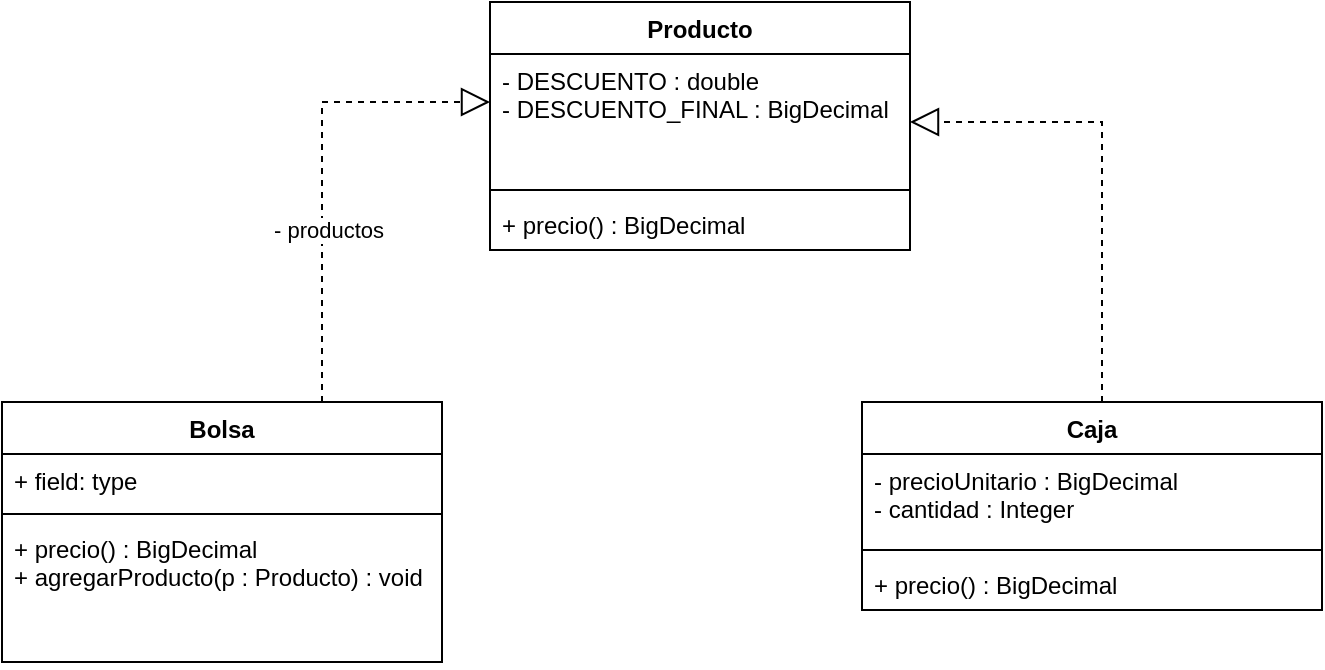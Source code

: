 <mxfile version="28.1.2">
  <diagram name="Página-1" id="KVlRMr41IgG5V2hCEHf1">
    <mxGraphModel dx="1281" dy="626" grid="1" gridSize="10" guides="1" tooltips="1" connect="1" arrows="1" fold="1" page="1" pageScale="1" pageWidth="827" pageHeight="1169" math="0" shadow="0">
      <root>
        <mxCell id="0" />
        <mxCell id="1" parent="0" />
        <mxCell id="b4D3VlIs7l3IxoYRUkRP-1" value="Caja" style="swimlane;fontStyle=1;align=center;verticalAlign=top;childLayout=stackLayout;horizontal=1;startSize=26;horizontalStack=0;resizeParent=1;resizeParentMax=0;resizeLast=0;collapsible=1;marginBottom=0;whiteSpace=wrap;html=1;" vertex="1" parent="1">
          <mxGeometry x="520" y="300" width="230" height="104" as="geometry" />
        </mxCell>
        <mxCell id="b4D3VlIs7l3IxoYRUkRP-2" value="- precioUnitario : BigDecimal&lt;div&gt;- cantidad : Integer&lt;/div&gt;" style="text;strokeColor=none;fillColor=none;align=left;verticalAlign=top;spacingLeft=4;spacingRight=4;overflow=hidden;rotatable=0;points=[[0,0.5],[1,0.5]];portConstraint=eastwest;whiteSpace=wrap;html=1;" vertex="1" parent="b4D3VlIs7l3IxoYRUkRP-1">
          <mxGeometry y="26" width="230" height="44" as="geometry" />
        </mxCell>
        <mxCell id="b4D3VlIs7l3IxoYRUkRP-3" value="" style="line;strokeWidth=1;fillColor=none;align=left;verticalAlign=middle;spacingTop=-1;spacingLeft=3;spacingRight=3;rotatable=0;labelPosition=right;points=[];portConstraint=eastwest;strokeColor=inherit;" vertex="1" parent="b4D3VlIs7l3IxoYRUkRP-1">
          <mxGeometry y="70" width="230" height="8" as="geometry" />
        </mxCell>
        <mxCell id="b4D3VlIs7l3IxoYRUkRP-4" value="+ precio() :&amp;nbsp;BigDecimal" style="text;strokeColor=none;fillColor=none;align=left;verticalAlign=top;spacingLeft=4;spacingRight=4;overflow=hidden;rotatable=0;points=[[0,0.5],[1,0.5]];portConstraint=eastwest;whiteSpace=wrap;html=1;" vertex="1" parent="b4D3VlIs7l3IxoYRUkRP-1">
          <mxGeometry y="78" width="230" height="26" as="geometry" />
        </mxCell>
        <mxCell id="b4D3VlIs7l3IxoYRUkRP-5" value="Bolsa" style="swimlane;fontStyle=1;align=center;verticalAlign=top;childLayout=stackLayout;horizontal=1;startSize=26;horizontalStack=0;resizeParent=1;resizeParentMax=0;resizeLast=0;collapsible=1;marginBottom=0;whiteSpace=wrap;html=1;" vertex="1" parent="1">
          <mxGeometry x="90" y="300" width="220" height="130" as="geometry" />
        </mxCell>
        <mxCell id="b4D3VlIs7l3IxoYRUkRP-6" value="+ field: type" style="text;strokeColor=none;fillColor=none;align=left;verticalAlign=top;spacingLeft=4;spacingRight=4;overflow=hidden;rotatable=0;points=[[0,0.5],[1,0.5]];portConstraint=eastwest;whiteSpace=wrap;html=1;" vertex="1" parent="b4D3VlIs7l3IxoYRUkRP-5">
          <mxGeometry y="26" width="220" height="26" as="geometry" />
        </mxCell>
        <mxCell id="b4D3VlIs7l3IxoYRUkRP-7" value="" style="line;strokeWidth=1;fillColor=none;align=left;verticalAlign=middle;spacingTop=-1;spacingLeft=3;spacingRight=3;rotatable=0;labelPosition=right;points=[];portConstraint=eastwest;strokeColor=inherit;" vertex="1" parent="b4D3VlIs7l3IxoYRUkRP-5">
          <mxGeometry y="52" width="220" height="8" as="geometry" />
        </mxCell>
        <mxCell id="b4D3VlIs7l3IxoYRUkRP-8" value="+ precio() :&amp;nbsp;BigDecimal&lt;div&gt;+&amp;nbsp;agregarProducto(p : Producto) : void&lt;/div&gt;" style="text;strokeColor=none;fillColor=none;align=left;verticalAlign=top;spacingLeft=4;spacingRight=4;overflow=hidden;rotatable=0;points=[[0,0.5],[1,0.5]];portConstraint=eastwest;whiteSpace=wrap;html=1;" vertex="1" parent="b4D3VlIs7l3IxoYRUkRP-5">
          <mxGeometry y="60" width="220" height="70" as="geometry" />
        </mxCell>
        <mxCell id="b4D3VlIs7l3IxoYRUkRP-9" value="Producto" style="swimlane;fontStyle=1;align=center;verticalAlign=top;childLayout=stackLayout;horizontal=1;startSize=26;horizontalStack=0;resizeParent=1;resizeParentMax=0;resizeLast=0;collapsible=1;marginBottom=0;whiteSpace=wrap;html=1;" vertex="1" parent="1">
          <mxGeometry x="334" y="100" width="210" height="124" as="geometry" />
        </mxCell>
        <mxCell id="b4D3VlIs7l3IxoYRUkRP-10" value="- DESCUENTO : double&lt;div&gt;- DESCUENTO_FINAL : BigDecimal&lt;/div&gt;" style="text;strokeColor=none;fillColor=none;align=left;verticalAlign=top;spacingLeft=4;spacingRight=4;overflow=hidden;rotatable=0;points=[[0,0.5],[1,0.5]];portConstraint=eastwest;whiteSpace=wrap;html=1;" vertex="1" parent="b4D3VlIs7l3IxoYRUkRP-9">
          <mxGeometry y="26" width="210" height="64" as="geometry" />
        </mxCell>
        <mxCell id="b4D3VlIs7l3IxoYRUkRP-11" value="" style="line;strokeWidth=1;fillColor=none;align=left;verticalAlign=middle;spacingTop=-1;spacingLeft=3;spacingRight=3;rotatable=0;labelPosition=right;points=[];portConstraint=eastwest;strokeColor=inherit;" vertex="1" parent="b4D3VlIs7l3IxoYRUkRP-9">
          <mxGeometry y="90" width="210" height="8" as="geometry" />
        </mxCell>
        <mxCell id="b4D3VlIs7l3IxoYRUkRP-12" value="+ precio() :&amp;nbsp;BigDecimal" style="text;strokeColor=none;fillColor=none;align=left;verticalAlign=top;spacingLeft=4;spacingRight=4;overflow=hidden;rotatable=0;points=[[0,0.5],[1,0.5]];portConstraint=eastwest;whiteSpace=wrap;html=1;" vertex="1" parent="b4D3VlIs7l3IxoYRUkRP-9">
          <mxGeometry y="98" width="210" height="26" as="geometry" />
        </mxCell>
        <mxCell id="b4D3VlIs7l3IxoYRUkRP-13" value="" style="endArrow=block;dashed=1;endFill=0;endSize=12;html=1;rounded=0;edgeStyle=orthogonalEdgeStyle;" edge="1" parent="1" source="b4D3VlIs7l3IxoYRUkRP-5" target="b4D3VlIs7l3IxoYRUkRP-9">
          <mxGeometry width="160" relative="1" as="geometry">
            <mxPoint x="330" y="330" as="sourcePoint" />
            <mxPoint x="490" y="330" as="targetPoint" />
            <Array as="points">
              <mxPoint x="250" y="150" />
            </Array>
          </mxGeometry>
        </mxCell>
        <mxCell id="b4D3VlIs7l3IxoYRUkRP-14" value="- productos" style="edgeLabel;html=1;align=center;verticalAlign=middle;resizable=0;points=[];" vertex="1" connectable="0" parent="b4D3VlIs7l3IxoYRUkRP-13">
          <mxGeometry x="-0.265" y="-3" relative="1" as="geometry">
            <mxPoint as="offset" />
          </mxGeometry>
        </mxCell>
        <mxCell id="b4D3VlIs7l3IxoYRUkRP-15" value="" style="endArrow=block;dashed=1;endFill=0;endSize=12;html=1;rounded=0;edgeStyle=orthogonalEdgeStyle;" edge="1" parent="1" source="b4D3VlIs7l3IxoYRUkRP-1" target="b4D3VlIs7l3IxoYRUkRP-9">
          <mxGeometry width="160" relative="1" as="geometry">
            <mxPoint x="260" y="400" as="sourcePoint" />
            <mxPoint x="344" y="250" as="targetPoint" />
            <Array as="points">
              <mxPoint x="640" y="160" />
            </Array>
          </mxGeometry>
        </mxCell>
      </root>
    </mxGraphModel>
  </diagram>
</mxfile>
